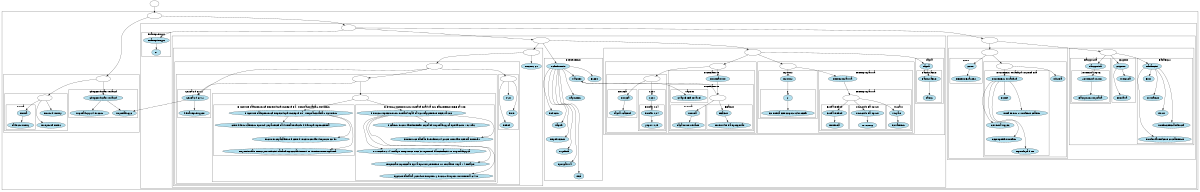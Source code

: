 digraph G {
	graph [page="8.5,11",
		size=8
	];
	node [fillcolor=lightblue2,
		fontcolor=black,
		style=filled
	];
	subgraph cluster_1 {
		node [fillcolor=lightblue2,
			fontcolor=black,
			style=filled
		];
		subgraph cluster_3 {
			node [fillcolor=lightblue2,
				fontcolor=black,
				style=filled
			];
			subgraph cluster_5 {
				subgraph cluster_6 {
					graph [label=Почта];
					Почта -> "Завести почту"	[minlen=1];
				}
				head_4	[fillcolor=white,
					fontcolor=white];
				head_4 -> Почта;
				head_4 -> "Войти в почту"	[minlen=1];
				head_4 -> "Получить Плюс"	[minlen=2];
			}
			subgraph cluster_7 {
				graph [label="Свердловская область"];
				"Свердловская область" -> Коронавирус;
				"Свердловская область" -> "Коронавирус в России"	[minlen=1];
			}
			head_2	[fillcolor=white,
				fontcolor=white];
			head_2 -> head_4;
			head_2 -> "Свердловская область";
		}
		subgraph cluster_9 {
			node [fillcolor=lightblue2,
				fontcolor=black,
				style=filled
			];
			subgraph cluster_10 {
				graph [label=Екатеринбург];
				Екатеринбург -> 21	[minlen=1];
			}
			subgraph cluster_12 {
				node [fillcolor=lightblue2,
					fontcolor=black,
					style=filled
				];
				subgraph cluster_14 {
					node [fillcolor=lightblue2,
						fontcolor=black,
						style=filled
					];
					subgraph cluster_16 {
						node [fillcolor=lightblue2,
							fontcolor=black,
							style=filled
						];
						subgraph cluster_18 {
							node [fillcolor=lightblue2,
								fontcolor=black,
								style=filled
							];
							subgraph cluster_19 {
								graph [label="Сейчас в СМИ"];
								"Сейчас в СМИ" -> Коронавирус;
								"Сейчас в СМИ" -> "в Екатеринбурге"	[minlen=1];
							}
							subgraph cluster_21 {
								subgraph cluster_22 {
									graph [label="В Кремле завершились переговоры лидеров РФ, Азербайджана и Армении"];
									"В Кремле завершились переговоры лидеров РФ, Азербайджана и Армении" -> "США ввели санкции против украинцев за вмешательство в выборы президента"	[minlen=1];
									"В Кремле завершились переговоры лидеров РФ, Азербайджана и Армении" -> "Число пострадавших в ДТП в Подмосковье возросло до 50"	[minlen=2];
									"В Кремле завершились переговоры лидеров РФ, Азербайджана и Армении" -> "Опубликован текст резолюции палаты представителей об импичменте Трампа"	[minlen=3];
								}
								subgraph cluster_23 {
									graph [label="В России предложили лишать прав за три нарушения ПДД за год"];
									"В России предложили лишать прав за три нарушения ПДД за год" -> "В Дании число выявленных случаев коронавируса превысило 182 тыс"	[minlen=1];
									"В России предложили лишать прав за три нарушения ПДД за год" -> "Экономист назвал виновного в росте оптовых цен на топливо"	[minlen=2];
									"В России предложили лишать прав за три нарушения ПДД за год" -> "В Москве с 14 января откроется еще 30 пунктов вакцинации от коронавируса"	[minlen=3];
									"В России предложили лишать прав за три нарушения ПДД за год" -> "Якутская городская дума примет решение об отставке мэра 14 января"	[minlen=4];
									"В России предложили лишать прав за три нарушения ПДД за год" -> "Турция назвала условие покупки у России второго комплекта С-400"	[minlen=5];
								}
								head_20	[fillcolor=white,
									fontcolor=white];
								head_20 -> "В Кремле завершились переговоры лидеров РФ, Азербайджана и Армении";
								head_20 -> "В России предложили лишать прав за три нарушения ПДД за год";
							}
							head_17	[fillcolor=white,
								fontcolor=white];
							head_17 -> "Сейчас в СМИ";
							head_17 -> head_20;
						}
						subgraph cluster_25 {
							head_24	[fillcolor=white,
								fontcolor=white];
							head_24 -> USD	[minlen=1];
							head_24 -> EUR	[minlen=2];
							head_24 -> Нефть	[minlen=3];
						}
						head_15	[fillcolor=white,
							fontcolor=white];
						head_15 -> head_17;
						head_15 -> "Сейчас в СМИ";
						head_15 -> head_24;
					}
					head_13	[fillcolor=white,
						fontcolor=white];
					head_13 -> head_15;
					head_13 -> "Яндекс Go"	[minlen=1];
				}
				subgraph cluster_26 {
					graph [label=Объявления];
					Объявления -> Маркет;
					Объявления -> Видео	[minlen=1];
					Объявления -> Картинки	[minlen=2];
					Объявления -> Новости	[minlen=3];
					Объявления -> Карты	[minlen=4];
					Объявления -> Переводчик	[minlen=5];
					Объявления -> Музыка	[minlen=6];
					Объявления -> Программа	[minlen=7];
					Объявления -> ещё	[minlen=8];
				}
				subgraph cluster_28 {
					node [fillcolor=lightblue2,
						fontcolor=black,
						style=filled
					];
					subgraph cluster_30 {
						node [fillcolor=lightblue2,
							fontcolor=black,
							style=filled
						];
						subgraph cluster_32 {
							subgraph cluster_33 {
								graph [label=Погода];
								Погода -> "Карта осадков"	[minlen=1];
							}
							subgraph cluster_34 {
								graph [label=−23°];
								subgraph cluster_35 {
									graph [label=Ночью −24];
									Ночью −24 -> утром −25	[minlen=1];
								}
								−23° -> Ночью −24;
							}
							head_31	[fillcolor=white,
								fontcolor=white];
							head_31 -> Погода;
							head_31 -> −23°;
						}
						subgraph cluster_36 {
							graph [label=Посещаемое];
							node [fillcolor=lightblue2,
								fontcolor=black,
								style=filled
							];
							subgraph cluster_38 {
								subgraph cluster_39 {
									graph [label=Маркет];
									Маркет -> "смартфоны Huawei"	[minlen=1];
								}
								subgraph cluster_40 {
									graph [label=Толока];
									Толока -> "заработок онлайн"	[minlen=1];
								}
								subgraph cluster_41 {
									graph [label=Едадил];
									Едадил -> "экономьте на продуктах"	[minlen=1];
								}
								head_37	[fillcolor=white,
									fontcolor=white];
								head_37 -> Маркет;
								head_37 -> Толока;
								head_37 -> Едадил;
							}
							Посещаемое -> head_37;
						}
						head_29	[fillcolor=white,
							fontcolor=white];
						head_29 -> head_31;
						head_29 -> Посещаемое;
					}
					subgraph cluster_43 {
						subgraph cluster_44 {
							graph [label=Пробки];
							subgraph cluster_45 {
								graph [label=2];
								2 -> "До конца дня дороги свободны"	[minlen=1];
							}
							Пробки -> 2;
						}
						subgraph cluster_46 {
							graph [label=Телепрограмма];
							node [fillcolor=lightblue2,
								fontcolor=black,
								style=filled
							];
							subgraph cluster_48 {
								subgraph cluster_49 {
									graph [label="Битва шефов"];
									"Битва шефов" -> Пятница	[minlen=1];
								}
								subgraph cluster_50 {
									graph [label="Убийство на троих"];
									"Убийство на троих" -> "ТВ Центр"	[minlen=1];
								}
								subgraph cluster_51 {
									graph [label=Мираж];
									Мираж -> Домашний	[minlen=1];
								}
								head_47	[fillcolor=white,
									fontcolor=white];
								head_47 -> "Битва шефов";
								head_47 -> "Убийство на троих";
								head_47 -> Мираж;
							}
							Телепрограмма -> head_47;
						}
						head_42	[fillcolor=white,
							fontcolor=white];
						head_42 -> Пробки;
						head_42 -> Телепрограмма;
					}
					subgraph cluster_52 {
						graph [label=Карта];
						subgraph cluster_53 {
							graph [label=Расписания];
							Расписания -> Такси	[minlen=1];
						}
						Карта -> Расписания;
					}
					head_27	[fillcolor=white,
						fontcolor=white];
					head_27 -> head_29;
					head_27 -> head_42;
					head_27 -> Карта;
				}
				head_11	[fillcolor=white,
					fontcolor=white];
				head_11 -> head_13;
				head_11 -> Объявления;
				head_11 -> head_27;
			}
			subgraph cluster_55 {
				node [fillcolor=lightblue2,
					fontcolor=black,
					style=filled
				];
				subgraph cluster_57 {
					node [fillcolor=lightblue2,
						fontcolor=black,
						style=filled
					];
					subgraph cluster_58 {
						graph [label=Дзен];
						Дзен -> "Яндекс.Браузер"	[minlen=1];
					}
					subgraph cluster_60 {
						subgraph cluster_61 {
							graph [label="Последний богатырь: Корень зла"];
							"Последний богатырь":" Корень зла" -> Огонь	[minlen=1];
							"Последний богатырь":" Корень зла" -> "Конь Юлий и большие скачки"	[minlen=2];
							"Последний богатырь":" Корень зла" -> "Семейка Крудс":" Новоселье"	[minlen=3];
							"Последний богатырь":" Корень зла" -> "Серебряные коньки"	[minlen=4];
							"Последний богатырь":" Корень зла" -> "Премьера в чт"	[minlen=5];
						}
						head_59	[fillcolor=white,
							fontcolor=white];
						head_59 -> Афиша	[minlen=1];
						head_59 -> "Последний богатырь":" Корень зла";
					}
					head_56	[fillcolor=white,
						fontcolor=white];
					head_56 -> Дзен;
					head_56 -> head_59;
				}
				subgraph cluster_63 {
					subgraph cluster_66 {
						graph [label=Настройка];
						subgraph cluster_67 {
							graph [label="Изменить город"];
							"Изменить город" -> "Настройки портала"	[minlen=1];
						}
						Настройка -> "Изменить город";
					}
					subgraph cluster_64 {
						graph [label=Директ];
						Директ -> Метрика	[minlen=1];
						Директ -> Реклама	[minlen=2];
					}
					subgraph cluster_65 {
						graph [label=Вакансии];
						Вакансии -> Блог	[minlen=1];
						Вакансии -> Компания	[minlen=2];
						Вакансии -> About	[minlen=3];
						Вакансии -> Конфиденциальность	[minlen=4];
						Вакансии -> "Пользовательское соглашение"	[minlen=5];
					}
					head_62	[fillcolor=white,
						fontcolor=white];
					head_62 -> Директ;
					head_62 -> Вакансии;
					head_62 -> Настройка;
				}
				head_54	[fillcolor=white,
					fontcolor=white];
				head_54 -> head_56;
				head_54 -> head_62;
			}
			head_8	[fillcolor=white,
				fontcolor=white];
			head_8 -> Екатеринбург;
			head_8 -> head_11;
			head_8 -> head_54;
		}
		head_0	[fillcolor=white,
			fontcolor=white];
		head_0 -> head_2;
		head_0 -> head_8;
	}
	""	[fillcolor=white,
		fontcolor=white];
	"" -> head_0	[minlen=1];
}
